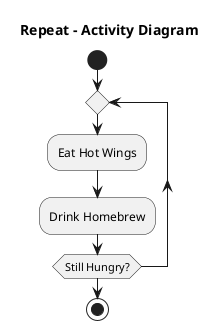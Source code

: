@startuml

title Repeat - Activity Diagram


start

repeat
  :Eat Hot Wings;
  :Drink Homebrew;
repeat while (Still Hungry?)

stop

@enduml